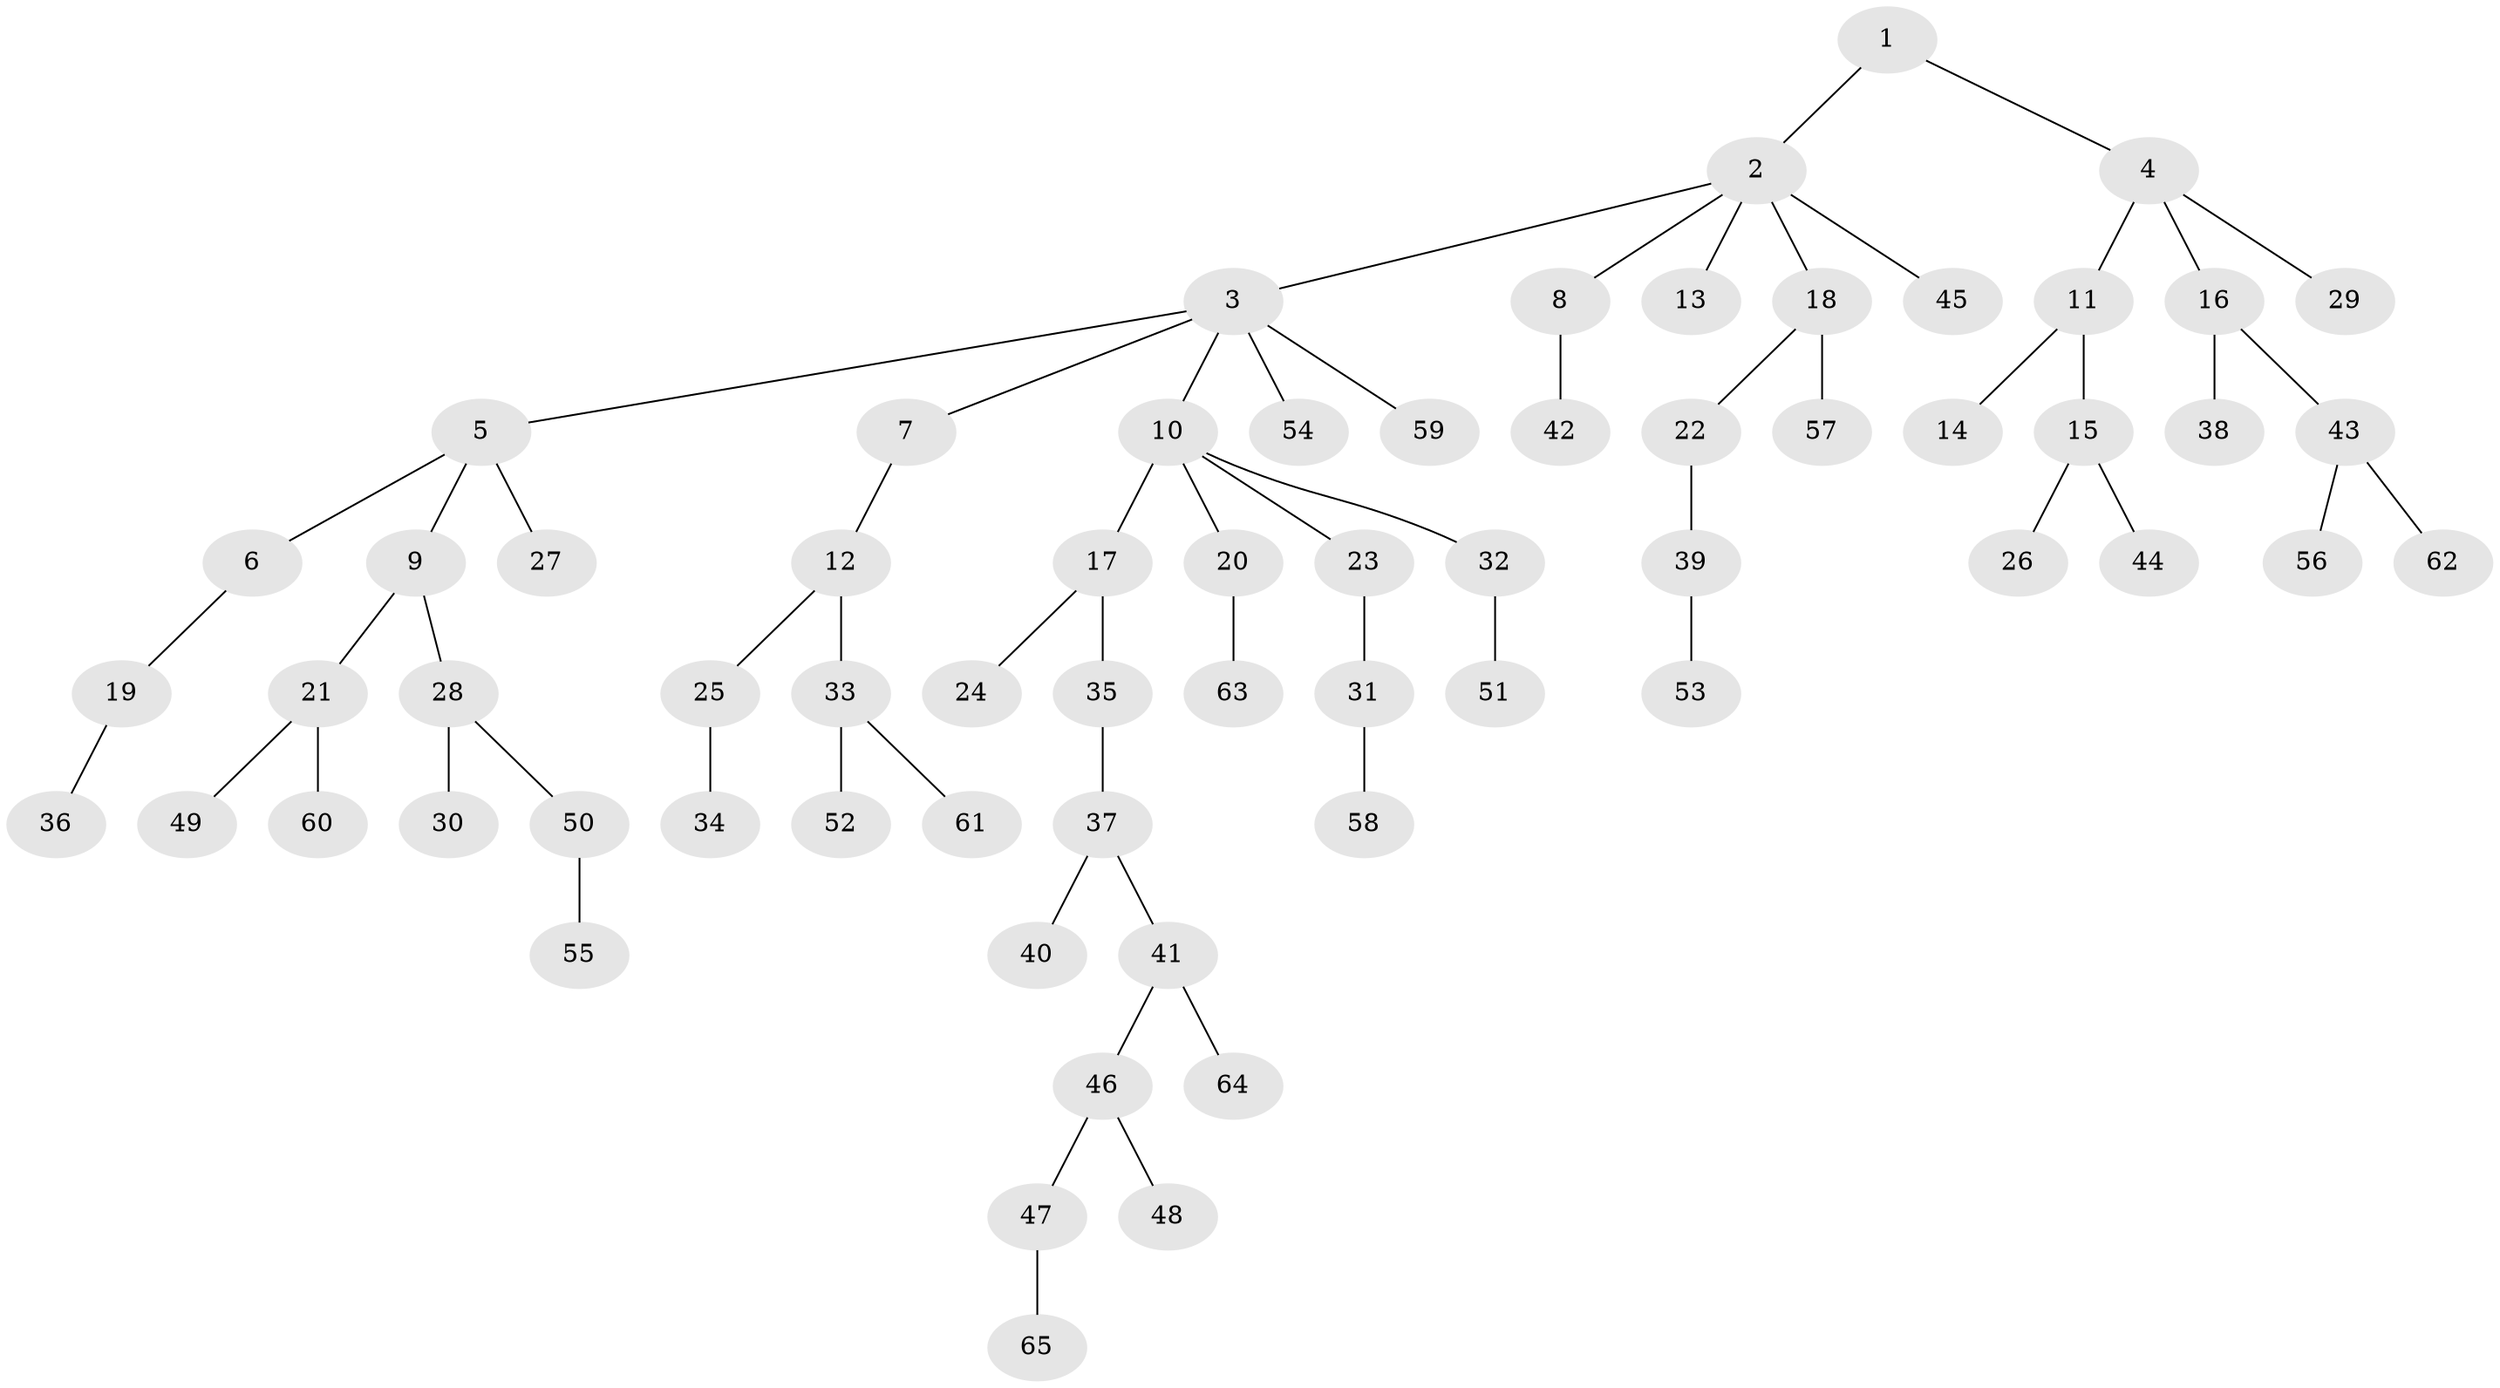 // Generated by graph-tools (version 1.1) at 2025/02/03/09/25 03:02:28]
// undirected, 65 vertices, 64 edges
graph export_dot {
graph [start="1"]
  node [color=gray90,style=filled];
  1;
  2;
  3;
  4;
  5;
  6;
  7;
  8;
  9;
  10;
  11;
  12;
  13;
  14;
  15;
  16;
  17;
  18;
  19;
  20;
  21;
  22;
  23;
  24;
  25;
  26;
  27;
  28;
  29;
  30;
  31;
  32;
  33;
  34;
  35;
  36;
  37;
  38;
  39;
  40;
  41;
  42;
  43;
  44;
  45;
  46;
  47;
  48;
  49;
  50;
  51;
  52;
  53;
  54;
  55;
  56;
  57;
  58;
  59;
  60;
  61;
  62;
  63;
  64;
  65;
  1 -- 2;
  1 -- 4;
  2 -- 3;
  2 -- 8;
  2 -- 13;
  2 -- 18;
  2 -- 45;
  3 -- 5;
  3 -- 7;
  3 -- 10;
  3 -- 54;
  3 -- 59;
  4 -- 11;
  4 -- 16;
  4 -- 29;
  5 -- 6;
  5 -- 9;
  5 -- 27;
  6 -- 19;
  7 -- 12;
  8 -- 42;
  9 -- 21;
  9 -- 28;
  10 -- 17;
  10 -- 20;
  10 -- 23;
  10 -- 32;
  11 -- 14;
  11 -- 15;
  12 -- 25;
  12 -- 33;
  15 -- 26;
  15 -- 44;
  16 -- 38;
  16 -- 43;
  17 -- 24;
  17 -- 35;
  18 -- 22;
  18 -- 57;
  19 -- 36;
  20 -- 63;
  21 -- 49;
  21 -- 60;
  22 -- 39;
  23 -- 31;
  25 -- 34;
  28 -- 30;
  28 -- 50;
  31 -- 58;
  32 -- 51;
  33 -- 52;
  33 -- 61;
  35 -- 37;
  37 -- 40;
  37 -- 41;
  39 -- 53;
  41 -- 46;
  41 -- 64;
  43 -- 56;
  43 -- 62;
  46 -- 47;
  46 -- 48;
  47 -- 65;
  50 -- 55;
}
